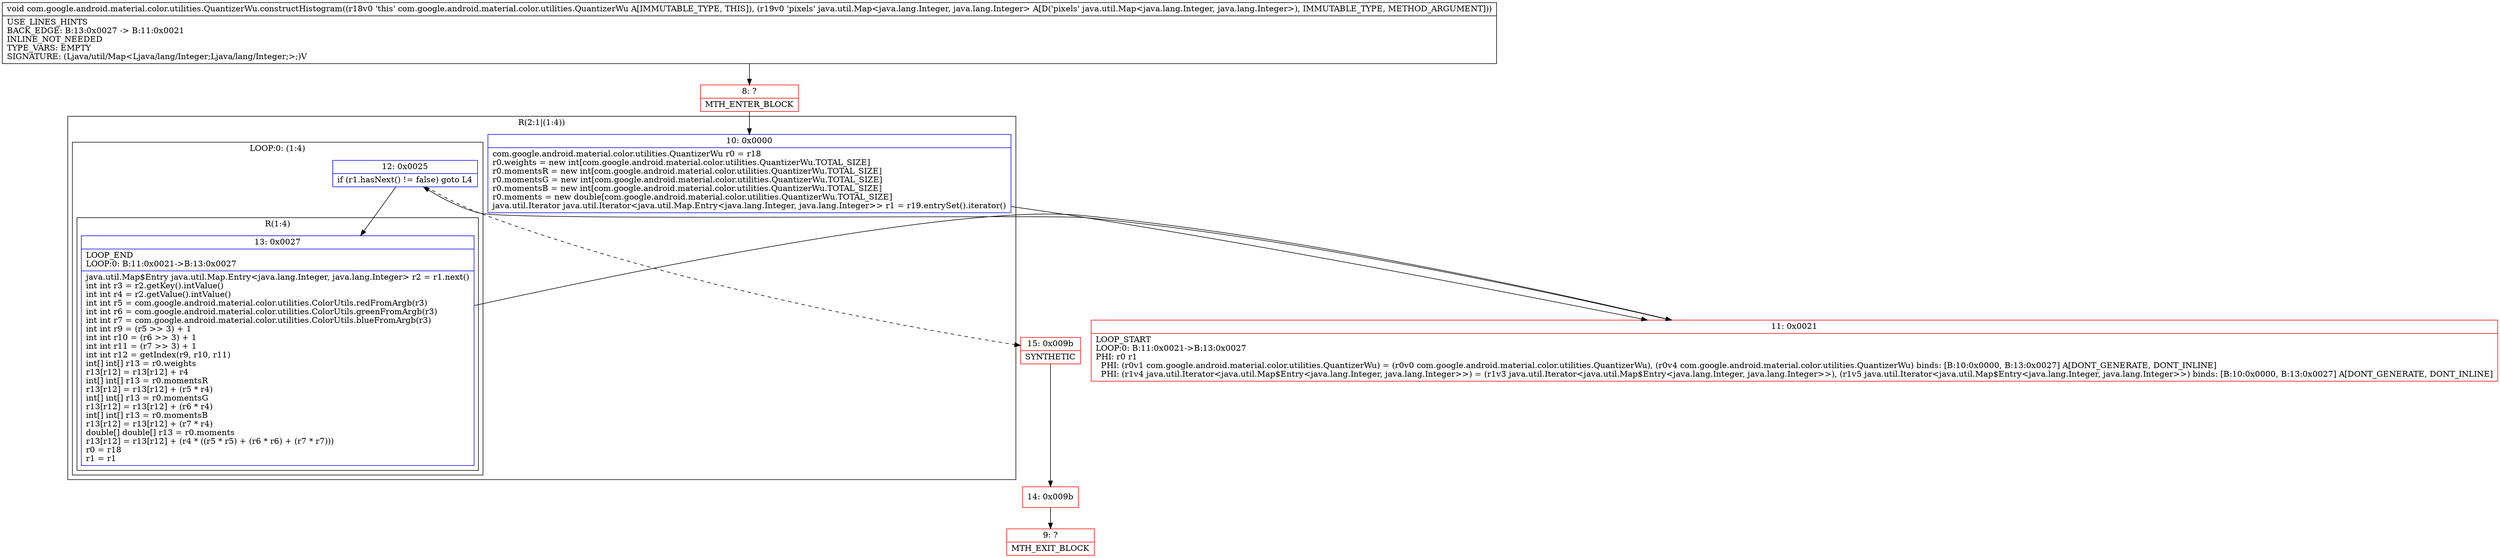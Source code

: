 digraph "CFG forcom.google.android.material.color.utilities.QuantizerWu.constructHistogram(Ljava\/util\/Map;)V" {
subgraph cluster_Region_220245677 {
label = "R(2:1|(1:4))";
node [shape=record,color=blue];
Node_10 [shape=record,label="{10\:\ 0x0000|com.google.android.material.color.utilities.QuantizerWu r0 = r18\lr0.weights = new int[com.google.android.material.color.utilities.QuantizerWu.TOTAL_SIZE]\lr0.momentsR = new int[com.google.android.material.color.utilities.QuantizerWu.TOTAL_SIZE]\lr0.momentsG = new int[com.google.android.material.color.utilities.QuantizerWu.TOTAL_SIZE]\lr0.momentsB = new int[com.google.android.material.color.utilities.QuantizerWu.TOTAL_SIZE]\lr0.moments = new double[com.google.android.material.color.utilities.QuantizerWu.TOTAL_SIZE]\ljava.util.Iterator java.util.Iterator\<java.util.Map.Entry\<java.lang.Integer, java.lang.Integer\>\> r1 = r19.entrySet().iterator()\l}"];
subgraph cluster_LoopRegion_347013963 {
label = "LOOP:0: (1:4)";
node [shape=record,color=blue];
Node_12 [shape=record,label="{12\:\ 0x0025|if (r1.hasNext() != false) goto L4\l}"];
subgraph cluster_Region_2031608091 {
label = "R(1:4)";
node [shape=record,color=blue];
Node_13 [shape=record,label="{13\:\ 0x0027|LOOP_END\lLOOP:0: B:11:0x0021\-\>B:13:0x0027\l|java.util.Map$Entry java.util.Map.Entry\<java.lang.Integer, java.lang.Integer\> r2 = r1.next()\lint int r3 = r2.getKey().intValue()\lint int r4 = r2.getValue().intValue()\lint int r5 = com.google.android.material.color.utilities.ColorUtils.redFromArgb(r3)\lint int r6 = com.google.android.material.color.utilities.ColorUtils.greenFromArgb(r3)\lint int r7 = com.google.android.material.color.utilities.ColorUtils.blueFromArgb(r3)\lint int r9 = (r5 \>\> 3) + 1\lint int r10 = (r6 \>\> 3) + 1\lint int r11 = (r7 \>\> 3) + 1\lint int r12 = getIndex(r9, r10, r11)\lint[] int[] r13 = r0.weights\lr13[r12] = r13[r12] + r4\lint[] int[] r13 = r0.momentsR\lr13[r12] = r13[r12] + (r5 * r4)\lint[] int[] r13 = r0.momentsG\lr13[r12] = r13[r12] + (r6 * r4)\lint[] int[] r13 = r0.momentsB\lr13[r12] = r13[r12] + (r7 * r4)\ldouble[] double[] r13 = r0.moments\lr13[r12] = r13[r12] + (r4 * ((r5 * r5) + (r6 * r6) + (r7 * r7)))\lr0 = r18\lr1 = r1\l}"];
}
}
}
Node_8 [shape=record,color=red,label="{8\:\ ?|MTH_ENTER_BLOCK\l}"];
Node_11 [shape=record,color=red,label="{11\:\ 0x0021|LOOP_START\lLOOP:0: B:11:0x0021\-\>B:13:0x0027\lPHI: r0 r1 \l  PHI: (r0v1 com.google.android.material.color.utilities.QuantizerWu) = (r0v0 com.google.android.material.color.utilities.QuantizerWu), (r0v4 com.google.android.material.color.utilities.QuantizerWu) binds: [B:10:0x0000, B:13:0x0027] A[DONT_GENERATE, DONT_INLINE]\l  PHI: (r1v4 java.util.Iterator\<java.util.Map$Entry\<java.lang.Integer, java.lang.Integer\>\>) = (r1v3 java.util.Iterator\<java.util.Map$Entry\<java.lang.Integer, java.lang.Integer\>\>), (r1v5 java.util.Iterator\<java.util.Map$Entry\<java.lang.Integer, java.lang.Integer\>\>) binds: [B:10:0x0000, B:13:0x0027] A[DONT_GENERATE, DONT_INLINE]\l}"];
Node_15 [shape=record,color=red,label="{15\:\ 0x009b|SYNTHETIC\l}"];
Node_14 [shape=record,color=red,label="{14\:\ 0x009b}"];
Node_9 [shape=record,color=red,label="{9\:\ ?|MTH_EXIT_BLOCK\l}"];
MethodNode[shape=record,label="{void com.google.android.material.color.utilities.QuantizerWu.constructHistogram((r18v0 'this' com.google.android.material.color.utilities.QuantizerWu A[IMMUTABLE_TYPE, THIS]), (r19v0 'pixels' java.util.Map\<java.lang.Integer, java.lang.Integer\> A[D('pixels' java.util.Map\<java.lang.Integer, java.lang.Integer\>), IMMUTABLE_TYPE, METHOD_ARGUMENT]))  | USE_LINES_HINTS\lBACK_EDGE: B:13:0x0027 \-\> B:11:0x0021\lINLINE_NOT_NEEDED\lTYPE_VARS: EMPTY\lSIGNATURE: (Ljava\/util\/Map\<Ljava\/lang\/Integer;Ljava\/lang\/Integer;\>;)V\l}"];
MethodNode -> Node_8;Node_10 -> Node_11;
Node_12 -> Node_13;
Node_12 -> Node_15[style=dashed];
Node_13 -> Node_11;
Node_8 -> Node_10;
Node_11 -> Node_12;
Node_15 -> Node_14;
Node_14 -> Node_9;
}

